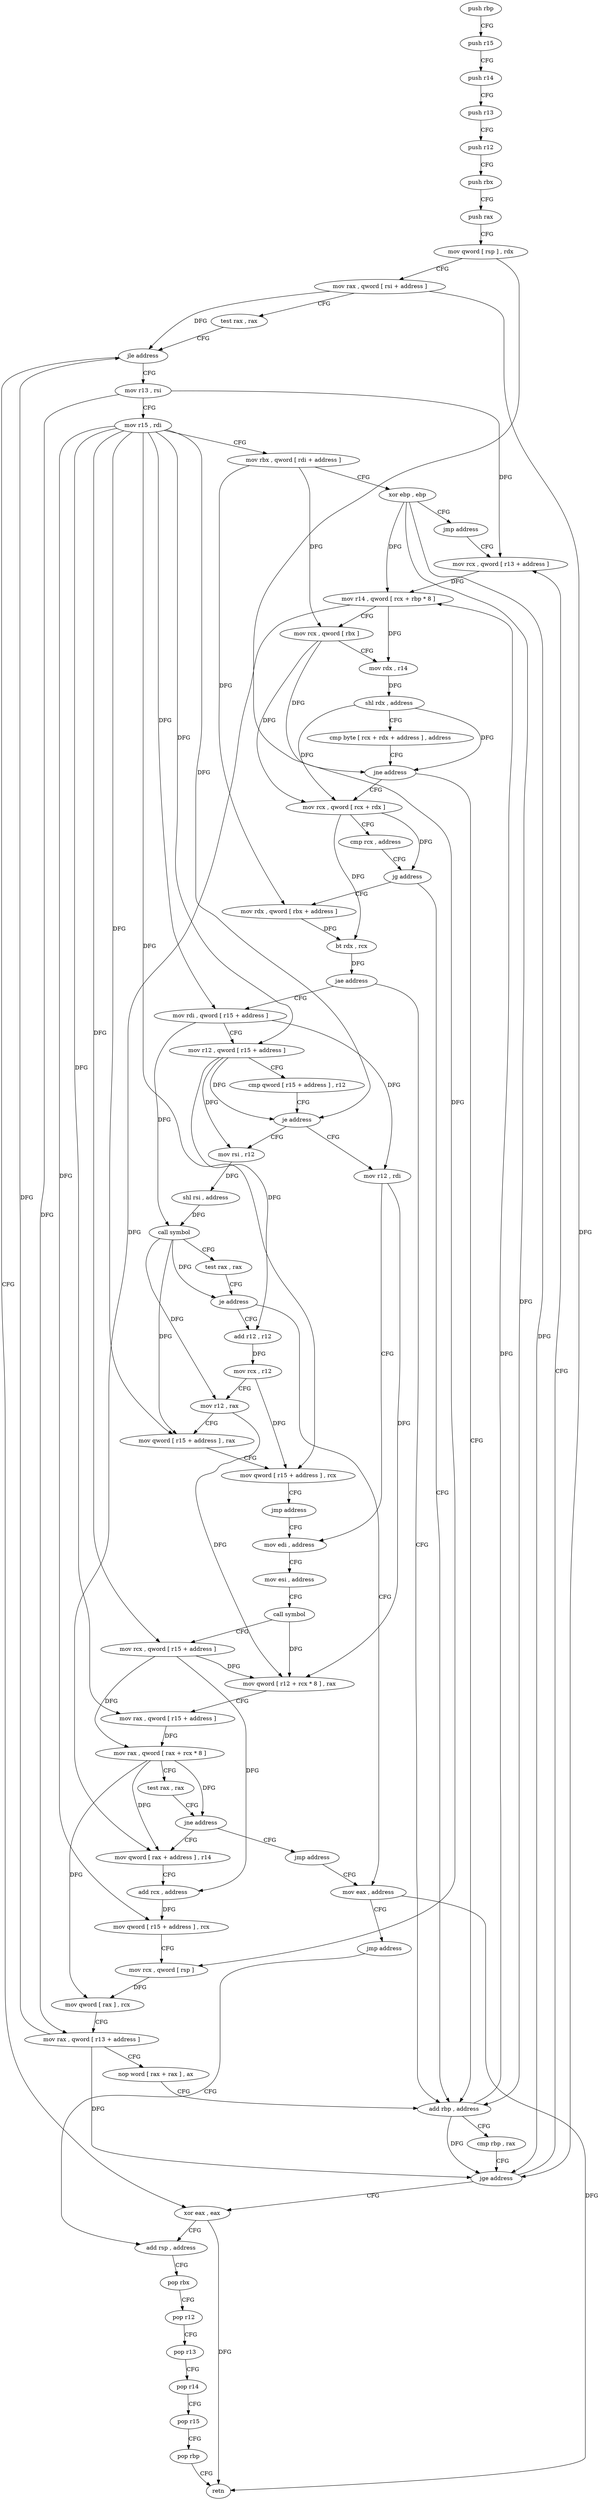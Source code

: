 digraph "func" {
"4363056" [label = "push rbp" ]
"4363057" [label = "push r15" ]
"4363059" [label = "push r14" ]
"4363061" [label = "push r13" ]
"4363063" [label = "push r12" ]
"4363065" [label = "push rbx" ]
"4363066" [label = "push rax" ]
"4363067" [label = "mov qword [ rsp ] , rdx" ]
"4363071" [label = "mov rax , qword [ rsi + address ]" ]
"4363075" [label = "test rax , rax" ]
"4363078" [label = "jle address" ]
"4363313" [label = "xor eax , eax" ]
"4363084" [label = "mov r13 , rsi" ]
"4363315" [label = "add rsp , address" ]
"4363087" [label = "mov r15 , rdi" ]
"4363090" [label = "mov rbx , qword [ rdi + address ]" ]
"4363097" [label = "xor ebp , ebp" ]
"4363099" [label = "jmp address" ]
"4363149" [label = "mov rcx , qword [ r13 + address ]" ]
"4363153" [label = "mov r14 , qword [ rcx + rbp * 8 ]" ]
"4363157" [label = "mov rcx , qword [ rbx ]" ]
"4363160" [label = "mov rdx , r14" ]
"4363163" [label = "shl rdx , address" ]
"4363167" [label = "cmp byte [ rcx + rdx + address ] , address" ]
"4363172" [label = "jne address" ]
"4363136" [label = "add rbp , address" ]
"4363174" [label = "mov rcx , qword [ rcx + rdx ]" ]
"4363140" [label = "cmp rbp , rax" ]
"4363143" [label = "jge address" ]
"4363178" [label = "cmp rcx , address" ]
"4363182" [label = "jg address" ]
"4363184" [label = "mov rdx , qword [ rbx + address ]" ]
"4363191" [label = "bt rdx , rcx" ]
"4363195" [label = "jae address" ]
"4363197" [label = "mov rdi , qword [ r15 + address ]" ]
"4363204" [label = "mov r12 , qword [ r15 + address ]" ]
"4363211" [label = "cmp qword [ r15 + address ] , r12" ]
"4363218" [label = "je address" ]
"4363271" [label = "mov rsi , r12" ]
"4363220" [label = "mov r12 , rdi" ]
"4363274" [label = "shl rsi , address" ]
"4363278" [label = "call symbol" ]
"4363283" [label = "test rax , rax" ]
"4363286" [label = "je address" ]
"4363330" [label = "mov eax , address" ]
"4363288" [label = "add r12 , r12" ]
"4363223" [label = "mov edi , address" ]
"4363335" [label = "jmp address" ]
"4363291" [label = "mov rcx , r12" ]
"4363294" [label = "mov r12 , rax" ]
"4363297" [label = "mov qword [ r15 + address ] , rax" ]
"4363304" [label = "mov qword [ r15 + address ] , rcx" ]
"4363311" [label = "jmp address" ]
"4363101" [label = "mov qword [ rax + address ] , r14" ]
"4363105" [label = "add rcx , address" ]
"4363109" [label = "mov qword [ r15 + address ] , rcx" ]
"4363116" [label = "mov rcx , qword [ rsp ]" ]
"4363120" [label = "mov qword [ rax ] , rcx" ]
"4363123" [label = "mov rax , qword [ r13 + address ]" ]
"4363127" [label = "nop word [ rax + rax ] , ax" ]
"4363269" [label = "jmp address" ]
"4363319" [label = "pop rbx" ]
"4363320" [label = "pop r12" ]
"4363322" [label = "pop r13" ]
"4363324" [label = "pop r14" ]
"4363326" [label = "pop r15" ]
"4363328" [label = "pop rbp" ]
"4363329" [label = "retn" ]
"4363228" [label = "mov esi , address" ]
"4363233" [label = "call symbol" ]
"4363238" [label = "mov rcx , qword [ r15 + address ]" ]
"4363245" [label = "mov qword [ r12 + rcx * 8 ] , rax" ]
"4363249" [label = "mov rax , qword [ r15 + address ]" ]
"4363256" [label = "mov rax , qword [ rax + rcx * 8 ]" ]
"4363260" [label = "test rax , rax" ]
"4363263" [label = "jne address" ]
"4363056" -> "4363057" [ label = "CFG" ]
"4363057" -> "4363059" [ label = "CFG" ]
"4363059" -> "4363061" [ label = "CFG" ]
"4363061" -> "4363063" [ label = "CFG" ]
"4363063" -> "4363065" [ label = "CFG" ]
"4363065" -> "4363066" [ label = "CFG" ]
"4363066" -> "4363067" [ label = "CFG" ]
"4363067" -> "4363071" [ label = "CFG" ]
"4363067" -> "4363116" [ label = "DFG" ]
"4363071" -> "4363075" [ label = "CFG" ]
"4363071" -> "4363078" [ label = "DFG" ]
"4363071" -> "4363143" [ label = "DFG" ]
"4363075" -> "4363078" [ label = "CFG" ]
"4363078" -> "4363313" [ label = "CFG" ]
"4363078" -> "4363084" [ label = "CFG" ]
"4363313" -> "4363315" [ label = "CFG" ]
"4363313" -> "4363329" [ label = "DFG" ]
"4363084" -> "4363087" [ label = "CFG" ]
"4363084" -> "4363149" [ label = "DFG" ]
"4363084" -> "4363123" [ label = "DFG" ]
"4363315" -> "4363319" [ label = "CFG" ]
"4363087" -> "4363090" [ label = "CFG" ]
"4363087" -> "4363197" [ label = "DFG" ]
"4363087" -> "4363204" [ label = "DFG" ]
"4363087" -> "4363218" [ label = "DFG" ]
"4363087" -> "4363297" [ label = "DFG" ]
"4363087" -> "4363304" [ label = "DFG" ]
"4363087" -> "4363238" [ label = "DFG" ]
"4363087" -> "4363249" [ label = "DFG" ]
"4363087" -> "4363109" [ label = "DFG" ]
"4363090" -> "4363097" [ label = "CFG" ]
"4363090" -> "4363157" [ label = "DFG" ]
"4363090" -> "4363184" [ label = "DFG" ]
"4363097" -> "4363099" [ label = "CFG" ]
"4363097" -> "4363153" [ label = "DFG" ]
"4363097" -> "4363136" [ label = "DFG" ]
"4363097" -> "4363143" [ label = "DFG" ]
"4363099" -> "4363149" [ label = "CFG" ]
"4363149" -> "4363153" [ label = "DFG" ]
"4363153" -> "4363157" [ label = "CFG" ]
"4363153" -> "4363160" [ label = "DFG" ]
"4363153" -> "4363101" [ label = "DFG" ]
"4363157" -> "4363160" [ label = "CFG" ]
"4363157" -> "4363172" [ label = "DFG" ]
"4363157" -> "4363174" [ label = "DFG" ]
"4363160" -> "4363163" [ label = "DFG" ]
"4363163" -> "4363167" [ label = "CFG" ]
"4363163" -> "4363172" [ label = "DFG" ]
"4363163" -> "4363174" [ label = "DFG" ]
"4363167" -> "4363172" [ label = "CFG" ]
"4363172" -> "4363136" [ label = "CFG" ]
"4363172" -> "4363174" [ label = "CFG" ]
"4363136" -> "4363140" [ label = "CFG" ]
"4363136" -> "4363153" [ label = "DFG" ]
"4363136" -> "4363143" [ label = "DFG" ]
"4363174" -> "4363178" [ label = "CFG" ]
"4363174" -> "4363182" [ label = "DFG" ]
"4363174" -> "4363191" [ label = "DFG" ]
"4363140" -> "4363143" [ label = "CFG" ]
"4363143" -> "4363313" [ label = "CFG" ]
"4363143" -> "4363149" [ label = "CFG" ]
"4363178" -> "4363182" [ label = "CFG" ]
"4363182" -> "4363136" [ label = "CFG" ]
"4363182" -> "4363184" [ label = "CFG" ]
"4363184" -> "4363191" [ label = "DFG" ]
"4363191" -> "4363195" [ label = "DFG" ]
"4363195" -> "4363136" [ label = "CFG" ]
"4363195" -> "4363197" [ label = "CFG" ]
"4363197" -> "4363204" [ label = "CFG" ]
"4363197" -> "4363278" [ label = "DFG" ]
"4363197" -> "4363220" [ label = "DFG" ]
"4363204" -> "4363211" [ label = "CFG" ]
"4363204" -> "4363218" [ label = "DFG" ]
"4363204" -> "4363271" [ label = "DFG" ]
"4363204" -> "4363288" [ label = "DFG" ]
"4363211" -> "4363218" [ label = "CFG" ]
"4363218" -> "4363271" [ label = "CFG" ]
"4363218" -> "4363220" [ label = "CFG" ]
"4363271" -> "4363274" [ label = "DFG" ]
"4363220" -> "4363223" [ label = "CFG" ]
"4363220" -> "4363245" [ label = "DFG" ]
"4363274" -> "4363278" [ label = "DFG" ]
"4363278" -> "4363283" [ label = "CFG" ]
"4363278" -> "4363286" [ label = "DFG" ]
"4363278" -> "4363294" [ label = "DFG" ]
"4363278" -> "4363297" [ label = "DFG" ]
"4363283" -> "4363286" [ label = "CFG" ]
"4363286" -> "4363330" [ label = "CFG" ]
"4363286" -> "4363288" [ label = "CFG" ]
"4363330" -> "4363335" [ label = "CFG" ]
"4363330" -> "4363329" [ label = "DFG" ]
"4363288" -> "4363291" [ label = "DFG" ]
"4363223" -> "4363228" [ label = "CFG" ]
"4363335" -> "4363315" [ label = "CFG" ]
"4363291" -> "4363294" [ label = "CFG" ]
"4363291" -> "4363304" [ label = "DFG" ]
"4363294" -> "4363297" [ label = "CFG" ]
"4363294" -> "4363245" [ label = "DFG" ]
"4363297" -> "4363304" [ label = "CFG" ]
"4363304" -> "4363311" [ label = "CFG" ]
"4363311" -> "4363223" [ label = "CFG" ]
"4363101" -> "4363105" [ label = "CFG" ]
"4363105" -> "4363109" [ label = "DFG" ]
"4363109" -> "4363116" [ label = "CFG" ]
"4363116" -> "4363120" [ label = "DFG" ]
"4363120" -> "4363123" [ label = "CFG" ]
"4363123" -> "4363127" [ label = "CFG" ]
"4363123" -> "4363078" [ label = "DFG" ]
"4363123" -> "4363143" [ label = "DFG" ]
"4363127" -> "4363136" [ label = "CFG" ]
"4363269" -> "4363330" [ label = "CFG" ]
"4363319" -> "4363320" [ label = "CFG" ]
"4363320" -> "4363322" [ label = "CFG" ]
"4363322" -> "4363324" [ label = "CFG" ]
"4363324" -> "4363326" [ label = "CFG" ]
"4363326" -> "4363328" [ label = "CFG" ]
"4363328" -> "4363329" [ label = "CFG" ]
"4363228" -> "4363233" [ label = "CFG" ]
"4363233" -> "4363238" [ label = "CFG" ]
"4363233" -> "4363245" [ label = "DFG" ]
"4363238" -> "4363245" [ label = "DFG" ]
"4363238" -> "4363256" [ label = "DFG" ]
"4363238" -> "4363105" [ label = "DFG" ]
"4363245" -> "4363249" [ label = "CFG" ]
"4363249" -> "4363256" [ label = "DFG" ]
"4363256" -> "4363260" [ label = "CFG" ]
"4363256" -> "4363263" [ label = "DFG" ]
"4363256" -> "4363101" [ label = "DFG" ]
"4363256" -> "4363120" [ label = "DFG" ]
"4363260" -> "4363263" [ label = "CFG" ]
"4363263" -> "4363101" [ label = "CFG" ]
"4363263" -> "4363269" [ label = "CFG" ]
}

